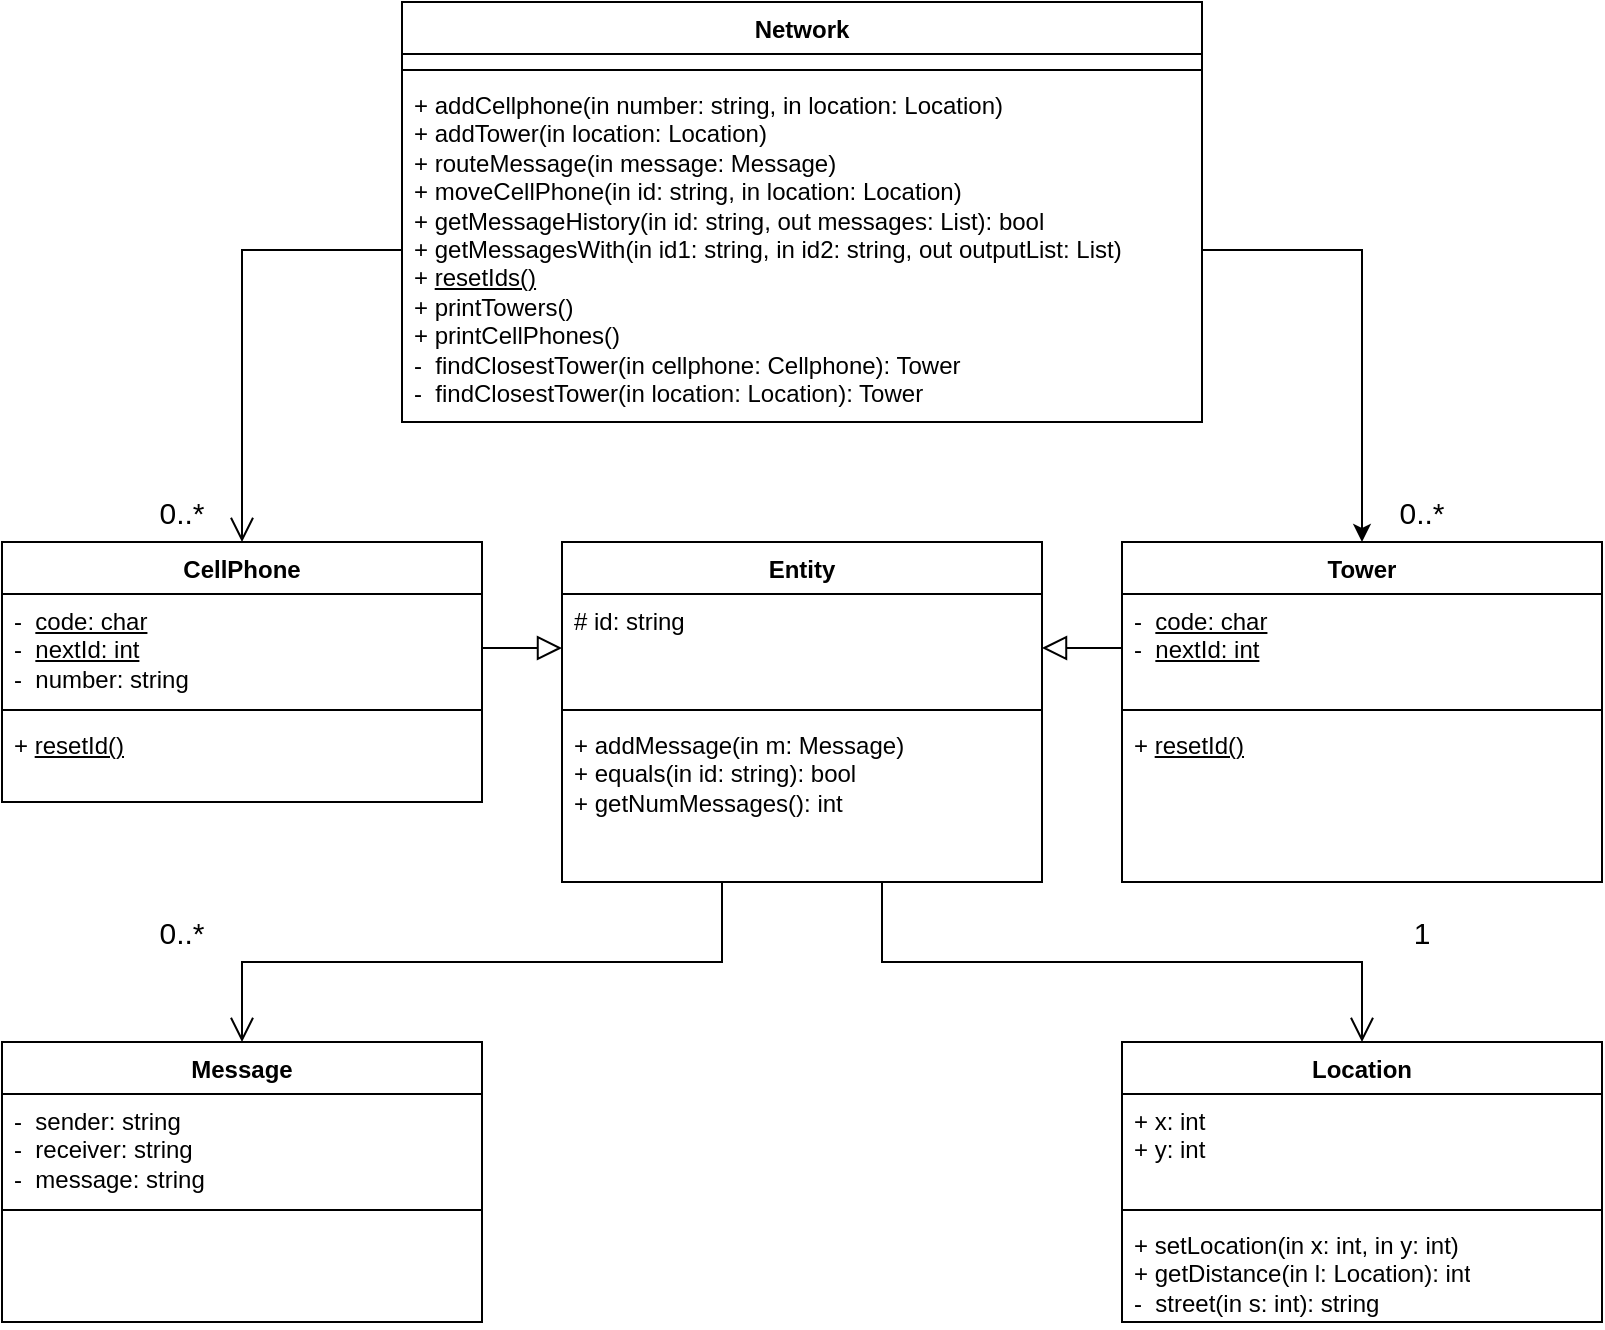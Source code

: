 <mxfile version="22.1.2" type="github">
  <diagram id="C5RBs43oDa-KdzZeNtuy" name="Page-1">
    <mxGraphModel dx="1050" dy="624" grid="1" gridSize="10" guides="1" tooltips="1" connect="1" arrows="1" fold="1" page="1" pageScale="1" pageWidth="850" pageHeight="1100" math="0" shadow="0">
      <root>
        <mxCell id="WIyWlLk6GJQsqaUBKTNV-0" />
        <mxCell id="WIyWlLk6GJQsqaUBKTNV-1" parent="WIyWlLk6GJQsqaUBKTNV-0" />
        <mxCell id="0oTE2nUID6lhTaBn_6L_-1" value="Network" style="swimlane;fontStyle=1;align=center;verticalAlign=top;childLayout=stackLayout;horizontal=1;startSize=26;horizontalStack=0;resizeParent=1;resizeParentMax=0;resizeLast=0;collapsible=1;marginBottom=0;whiteSpace=wrap;html=1;" parent="WIyWlLk6GJQsqaUBKTNV-1" vertex="1">
          <mxGeometry x="200" width="400" height="210" as="geometry" />
        </mxCell>
        <mxCell id="0oTE2nUID6lhTaBn_6L_-2" value="&lt;div&gt;&lt;br&gt;&lt;/div&gt;" style="text;strokeColor=none;fillColor=none;align=left;verticalAlign=top;spacingLeft=4;spacingRight=4;overflow=hidden;rotatable=0;points=[[0,0.5],[1,0.5]];portConstraint=eastwest;whiteSpace=wrap;html=1;" parent="0oTE2nUID6lhTaBn_6L_-1" vertex="1">
          <mxGeometry y="26" width="400" height="4" as="geometry" />
        </mxCell>
        <mxCell id="0oTE2nUID6lhTaBn_6L_-3" value="" style="line;strokeWidth=1;fillColor=none;align=left;verticalAlign=middle;spacingTop=-1;spacingLeft=3;spacingRight=3;rotatable=0;labelPosition=right;points=[];portConstraint=eastwest;strokeColor=inherit;" parent="0oTE2nUID6lhTaBn_6L_-1" vertex="1">
          <mxGeometry y="30" width="400" height="8" as="geometry" />
        </mxCell>
        <mxCell id="0oTE2nUID6lhTaBn_6L_-4" value="&lt;div&gt;&lt;div style=&quot;border-color: var(--border-color);&quot;&gt;+ addCellphone(in number: string, in location: Location)&lt;br style=&quot;border-color: var(--border-color);&quot;&gt;+ addTower(in location: Location)&lt;/div&gt;&lt;div style=&quot;border-color: var(--border-color);&quot;&gt;+ routeMessage(in message: Message)&lt;br style=&quot;border-color: var(--border-color);&quot;&gt;&lt;/div&gt;+ moveCellPhone(in id: string, in location: Location)&lt;br style=&quot;border-color: var(--border-color);&quot;&gt;&lt;div style=&quot;border-color: var(--border-color);&quot;&gt;+ getMessageHistory(in id: string, out messages: List): bool&lt;br&gt;&lt;/div&gt;&lt;div style=&quot;border-color: var(--border-color);&quot;&gt;+ getMessagesWith(in id1: string, in id2: string, out outputList: List)&lt;br style=&quot;border-color: var(--border-color);&quot;&gt;+ &lt;u&gt;resetIds()&lt;/u&gt;&lt;br style=&quot;border-color: var(--border-color);&quot;&gt;&lt;/div&gt;&lt;div style=&quot;border-color: var(--border-color);&quot;&gt;+ printTowers()&lt;/div&gt;&lt;div style=&quot;border-color: var(--border-color);&quot;&gt;+ printCellPhones()&lt;br style=&quot;border-color: var(--border-color);&quot;&gt;-&amp;nbsp; findClosestTower(in&amp;nbsp;cellphone: Cellphone): Tower&lt;br style=&quot;border-color: var(--border-color);&quot;&gt;-&amp;nbsp; findClosestTower(in location: Location): Tower&lt;/div&gt;&lt;/div&gt;" style="text;strokeColor=none;fillColor=none;align=left;verticalAlign=top;spacingLeft=4;spacingRight=4;overflow=hidden;rotatable=0;points=[[0,0.5],[1,0.5]];portConstraint=eastwest;whiteSpace=wrap;html=1;" parent="0oTE2nUID6lhTaBn_6L_-1" vertex="1">
          <mxGeometry y="38" width="400" height="172" as="geometry" />
        </mxCell>
        <mxCell id="z44Hdahtrjjeqq5iOIPm-3" value="CellPhone" style="swimlane;fontStyle=1;align=center;verticalAlign=top;childLayout=stackLayout;horizontal=1;startSize=26;horizontalStack=0;resizeParent=1;resizeParentMax=0;resizeLast=0;collapsible=1;marginBottom=0;whiteSpace=wrap;html=1;" parent="WIyWlLk6GJQsqaUBKTNV-1" vertex="1">
          <mxGeometry y="270" width="240" height="130" as="geometry" />
        </mxCell>
        <mxCell id="z44Hdahtrjjeqq5iOIPm-4" value="&lt;div&gt;-&amp;nbsp; &lt;u&gt;code: char&lt;br&gt;&lt;/u&gt;&lt;/div&gt;&lt;div&gt;-&amp;nbsp; &lt;u&gt;nextId: int&lt;/u&gt;&lt;/div&gt;&lt;div&gt;-&amp;nbsp; number: string&lt;br&gt;&lt;/div&gt;" style="text;strokeColor=none;fillColor=none;align=left;verticalAlign=top;spacingLeft=4;spacingRight=4;overflow=hidden;rotatable=0;points=[[0,0.5],[1,0.5]];portConstraint=eastwest;whiteSpace=wrap;html=1;" parent="z44Hdahtrjjeqq5iOIPm-3" vertex="1">
          <mxGeometry y="26" width="240" height="54" as="geometry" />
        </mxCell>
        <mxCell id="z44Hdahtrjjeqq5iOIPm-5" value="" style="line;strokeWidth=1;fillColor=none;align=left;verticalAlign=middle;spacingTop=-1;spacingLeft=3;spacingRight=3;rotatable=0;labelPosition=right;points=[];portConstraint=eastwest;strokeColor=inherit;" parent="z44Hdahtrjjeqq5iOIPm-3" vertex="1">
          <mxGeometry y="80" width="240" height="8" as="geometry" />
        </mxCell>
        <mxCell id="z44Hdahtrjjeqq5iOIPm-6" value="&lt;div&gt;+ &lt;u&gt;resetId()&lt;/u&gt;&lt;/div&gt;" style="text;strokeColor=none;fillColor=none;align=left;verticalAlign=top;spacingLeft=4;spacingRight=4;overflow=hidden;rotatable=0;points=[[0,0.5],[1,0.5]];portConstraint=eastwest;whiteSpace=wrap;html=1;" parent="z44Hdahtrjjeqq5iOIPm-3" vertex="1">
          <mxGeometry y="88" width="240" height="42" as="geometry" />
        </mxCell>
        <mxCell id="z44Hdahtrjjeqq5iOIPm-7" value="Tower" style="swimlane;fontStyle=1;align=center;verticalAlign=top;childLayout=stackLayout;horizontal=1;startSize=26;horizontalStack=0;resizeParent=1;resizeParentMax=0;resizeLast=0;collapsible=1;marginBottom=0;whiteSpace=wrap;html=1;" parent="WIyWlLk6GJQsqaUBKTNV-1" vertex="1">
          <mxGeometry x="560" y="270" width="240" height="170" as="geometry" />
        </mxCell>
        <mxCell id="z44Hdahtrjjeqq5iOIPm-8" value="&lt;div&gt;-&amp;nbsp; &lt;u&gt;code: char&lt;br&gt;&lt;/u&gt;&lt;/div&gt;&lt;div&gt;-&amp;nbsp; &lt;u&gt;nextId: int&lt;/u&gt;&lt;/div&gt;" style="text;strokeColor=none;fillColor=none;align=left;verticalAlign=top;spacingLeft=4;spacingRight=4;overflow=hidden;rotatable=0;points=[[0,0.5],[1,0.5]];portConstraint=eastwest;whiteSpace=wrap;html=1;" parent="z44Hdahtrjjeqq5iOIPm-7" vertex="1">
          <mxGeometry y="26" width="240" height="54" as="geometry" />
        </mxCell>
        <mxCell id="z44Hdahtrjjeqq5iOIPm-9" value="" style="line;strokeWidth=1;fillColor=none;align=left;verticalAlign=middle;spacingTop=-1;spacingLeft=3;spacingRight=3;rotatable=0;labelPosition=right;points=[];portConstraint=eastwest;strokeColor=inherit;" parent="z44Hdahtrjjeqq5iOIPm-7" vertex="1">
          <mxGeometry y="80" width="240" height="8" as="geometry" />
        </mxCell>
        <mxCell id="z44Hdahtrjjeqq5iOIPm-10" value="&lt;div&gt;+ &lt;u&gt;resetId()&lt;/u&gt;&lt;/div&gt;" style="text;strokeColor=none;fillColor=none;align=left;verticalAlign=top;spacingLeft=4;spacingRight=4;overflow=hidden;rotatable=0;points=[[0,0.5],[1,0.5]];portConstraint=eastwest;whiteSpace=wrap;html=1;" parent="z44Hdahtrjjeqq5iOIPm-7" vertex="1">
          <mxGeometry y="88" width="240" height="82" as="geometry" />
        </mxCell>
        <mxCell id="z44Hdahtrjjeqq5iOIPm-29" value="" style="edgeStyle=orthogonalEdgeStyle;rounded=0;orthogonalLoop=1;jettySize=auto;html=1;entryX=0.5;entryY=0;entryDx=0;entryDy=0;endArrow=open;endFill=0;endSize=10;" parent="WIyWlLk6GJQsqaUBKTNV-1" target="z44Hdahtrjjeqq5iOIPm-25" edge="1">
          <mxGeometry relative="1" as="geometry">
            <Array as="points">
              <mxPoint x="360" y="480" />
              <mxPoint x="120" y="480" />
            </Array>
            <mxPoint x="360" y="440" as="sourcePoint" />
            <mxPoint x="120" y="480" as="targetPoint" />
          </mxGeometry>
        </mxCell>
        <mxCell id="z44Hdahtrjjeqq5iOIPm-11" value="Entity" style="swimlane;fontStyle=1;align=center;verticalAlign=top;childLayout=stackLayout;horizontal=1;startSize=26;horizontalStack=0;resizeParent=1;resizeParentMax=0;resizeLast=0;collapsible=1;marginBottom=0;whiteSpace=wrap;html=1;" parent="WIyWlLk6GJQsqaUBKTNV-1" vertex="1">
          <mxGeometry x="280" y="270" width="240" height="170" as="geometry" />
        </mxCell>
        <mxCell id="z44Hdahtrjjeqq5iOIPm-12" value="# id: string" style="text;strokeColor=none;fillColor=none;align=left;verticalAlign=top;spacingLeft=4;spacingRight=4;overflow=hidden;rotatable=0;points=[[0,0.5],[1,0.5]];portConstraint=eastwest;whiteSpace=wrap;html=1;" parent="z44Hdahtrjjeqq5iOIPm-11" vertex="1">
          <mxGeometry y="26" width="240" height="54" as="geometry" />
        </mxCell>
        <mxCell id="z44Hdahtrjjeqq5iOIPm-13" value="" style="line;strokeWidth=1;fillColor=none;align=left;verticalAlign=middle;spacingTop=-1;spacingLeft=3;spacingRight=3;rotatable=0;labelPosition=right;points=[];portConstraint=eastwest;strokeColor=inherit;" parent="z44Hdahtrjjeqq5iOIPm-11" vertex="1">
          <mxGeometry y="80" width="240" height="8" as="geometry" />
        </mxCell>
        <mxCell id="z44Hdahtrjjeqq5iOIPm-14" value="+ addMessage(in m: Message)&lt;br&gt;&lt;div&gt;+&amp;nbsp;equals(in id: string): bool&lt;/div&gt;&lt;div&gt;+ getNumMessages(): int&lt;br&gt;&lt;/div&gt;" style="text;strokeColor=none;fillColor=none;align=left;verticalAlign=top;spacingLeft=4;spacingRight=4;overflow=hidden;rotatable=0;points=[[0,0.5],[1,0.5]];portConstraint=eastwest;whiteSpace=wrap;html=1;" parent="z44Hdahtrjjeqq5iOIPm-11" vertex="1">
          <mxGeometry y="88" width="240" height="82" as="geometry" />
        </mxCell>
        <mxCell id="z44Hdahtrjjeqq5iOIPm-20" value="&lt;font style=&quot;font-size: 15px;&quot;&gt;0..*&lt;/font&gt;" style="text;html=1;strokeColor=none;fillColor=none;align=center;verticalAlign=middle;whiteSpace=wrap;rounded=0;" parent="WIyWlLk6GJQsqaUBKTNV-1" vertex="1">
          <mxGeometry x="60" y="240" width="60" height="30" as="geometry" />
        </mxCell>
        <mxCell id="z44Hdahtrjjeqq5iOIPm-25" value="Message" style="swimlane;fontStyle=1;align=center;verticalAlign=top;childLayout=stackLayout;horizontal=1;startSize=26;horizontalStack=0;resizeParent=1;resizeParentMax=0;resizeLast=0;collapsible=1;marginBottom=0;whiteSpace=wrap;html=1;" parent="WIyWlLk6GJQsqaUBKTNV-1" vertex="1">
          <mxGeometry y="520" width="240" height="140" as="geometry" />
        </mxCell>
        <mxCell id="z44Hdahtrjjeqq5iOIPm-26" value="-&amp;nbsp; sender: string&lt;br&gt;-&amp;nbsp; receiver: string&lt;br&gt;-&amp;nbsp; message: string" style="text;strokeColor=none;fillColor=none;align=left;verticalAlign=top;spacingLeft=4;spacingRight=4;overflow=hidden;rotatable=0;points=[[0,0.5],[1,0.5]];portConstraint=eastwest;whiteSpace=wrap;html=1;" parent="z44Hdahtrjjeqq5iOIPm-25" vertex="1">
          <mxGeometry y="26" width="240" height="54" as="geometry" />
        </mxCell>
        <mxCell id="z44Hdahtrjjeqq5iOIPm-27" value="" style="line;strokeWidth=1;fillColor=none;align=left;verticalAlign=middle;spacingTop=-1;spacingLeft=3;spacingRight=3;rotatable=0;labelPosition=right;points=[];portConstraint=eastwest;strokeColor=inherit;" parent="z44Hdahtrjjeqq5iOIPm-25" vertex="1">
          <mxGeometry y="80" width="240" height="8" as="geometry" />
        </mxCell>
        <mxCell id="z44Hdahtrjjeqq5iOIPm-28" value="&lt;div&gt;&lt;br&gt;&lt;/div&gt;&lt;div&gt;&lt;br&gt;&lt;/div&gt;&lt;div&gt;&lt;br&gt;&lt;/div&gt;" style="text;strokeColor=none;fillColor=none;align=left;verticalAlign=top;spacingLeft=4;spacingRight=4;overflow=hidden;rotatable=0;points=[[0,0.5],[1,0.5]];portConstraint=eastwest;whiteSpace=wrap;html=1;" parent="z44Hdahtrjjeqq5iOIPm-25" vertex="1">
          <mxGeometry y="88" width="240" height="52" as="geometry" />
        </mxCell>
        <mxCell id="z44Hdahtrjjeqq5iOIPm-37" value="&lt;font style=&quot;font-size: 15px;&quot;&gt;0..*&lt;/font&gt;" style="text;html=1;strokeColor=none;fillColor=none;align=center;verticalAlign=middle;whiteSpace=wrap;rounded=0;" parent="WIyWlLk6GJQsqaUBKTNV-1" vertex="1">
          <mxGeometry x="680" y="240" width="60" height="30" as="geometry" />
        </mxCell>
        <mxCell id="z44Hdahtrjjeqq5iOIPm-38" value="&lt;font style=&quot;font-size: 15px;&quot;&gt;0..*&lt;/font&gt;" style="text;html=1;strokeColor=none;fillColor=none;align=center;verticalAlign=middle;whiteSpace=wrap;rounded=0;" parent="WIyWlLk6GJQsqaUBKTNV-1" vertex="1">
          <mxGeometry x="60" y="450" width="60" height="30" as="geometry" />
        </mxCell>
        <mxCell id="O4lFAnB1TVO2TF_nmuDd-0" value="" style="endArrow=block;html=1;rounded=0;exitX=0;exitY=0.5;exitDx=0;exitDy=0;entryX=1;entryY=0.5;entryDx=0;entryDy=0;endFill=0;endSize=10;" parent="WIyWlLk6GJQsqaUBKTNV-1" source="z44Hdahtrjjeqq5iOIPm-8" target="z44Hdahtrjjeqq5iOIPm-12" edge="1">
          <mxGeometry width="50" height="50" relative="1" as="geometry">
            <mxPoint x="510" y="370" as="sourcePoint" />
            <mxPoint x="560" y="320" as="targetPoint" />
          </mxGeometry>
        </mxCell>
        <mxCell id="O4lFAnB1TVO2TF_nmuDd-1" value="" style="endArrow=block;html=1;rounded=0;exitX=1;exitY=0.5;exitDx=0;exitDy=0;entryX=0;entryY=0.5;entryDx=0;entryDy=0;endFill=0;endSize=10;" parent="WIyWlLk6GJQsqaUBKTNV-1" source="z44Hdahtrjjeqq5iOIPm-4" target="z44Hdahtrjjeqq5iOIPm-12" edge="1">
          <mxGeometry width="50" height="50" relative="1" as="geometry">
            <mxPoint x="570" y="333" as="sourcePoint" />
            <mxPoint x="510" y="333" as="targetPoint" />
          </mxGeometry>
        </mxCell>
        <mxCell id="O4lFAnB1TVO2TF_nmuDd-2" value="" style="edgeStyle=orthogonalEdgeStyle;rounded=0;orthogonalLoop=1;jettySize=auto;html=1;endArrow=open;endFill=0;endSize=10;" parent="WIyWlLk6GJQsqaUBKTNV-1" edge="1">
          <mxGeometry relative="1" as="geometry">
            <Array as="points">
              <mxPoint x="440" y="480" />
              <mxPoint x="680" y="480" />
              <mxPoint x="680" y="520" />
            </Array>
            <mxPoint x="440" y="440" as="sourcePoint" />
            <mxPoint x="680" y="520" as="targetPoint" />
          </mxGeometry>
        </mxCell>
        <mxCell id="O4lFAnB1TVO2TF_nmuDd-3" value="Location" style="swimlane;fontStyle=1;align=center;verticalAlign=top;childLayout=stackLayout;horizontal=1;startSize=26;horizontalStack=0;resizeParent=1;resizeParentMax=0;resizeLast=0;collapsible=1;marginBottom=0;whiteSpace=wrap;html=1;" parent="WIyWlLk6GJQsqaUBKTNV-1" vertex="1">
          <mxGeometry x="560" y="520" width="240" height="140" as="geometry" />
        </mxCell>
        <mxCell id="O4lFAnB1TVO2TF_nmuDd-4" value="+ x: int&lt;br&gt;+ y: int" style="text;strokeColor=none;fillColor=none;align=left;verticalAlign=top;spacingLeft=4;spacingRight=4;overflow=hidden;rotatable=0;points=[[0,0.5],[1,0.5]];portConstraint=eastwest;whiteSpace=wrap;html=1;" parent="O4lFAnB1TVO2TF_nmuDd-3" vertex="1">
          <mxGeometry y="26" width="240" height="54" as="geometry" />
        </mxCell>
        <mxCell id="O4lFAnB1TVO2TF_nmuDd-5" value="" style="line;strokeWidth=1;fillColor=none;align=left;verticalAlign=middle;spacingTop=-1;spacingLeft=3;spacingRight=3;rotatable=0;labelPosition=right;points=[];portConstraint=eastwest;strokeColor=inherit;" parent="O4lFAnB1TVO2TF_nmuDd-3" vertex="1">
          <mxGeometry y="80" width="240" height="8" as="geometry" />
        </mxCell>
        <mxCell id="O4lFAnB1TVO2TF_nmuDd-6" value="+ setLocation(in x: int, in y: int)&lt;div&gt;+ getDistance(in l: Location): int&lt;/div&gt;&lt;div&gt;-&amp;nbsp; street(in s: int): string&lt;br&gt;&lt;/div&gt;" style="text;strokeColor=none;fillColor=none;align=left;verticalAlign=top;spacingLeft=4;spacingRight=4;overflow=hidden;rotatable=0;points=[[0,0.5],[1,0.5]];portConstraint=eastwest;whiteSpace=wrap;html=1;" parent="O4lFAnB1TVO2TF_nmuDd-3" vertex="1">
          <mxGeometry y="88" width="240" height="52" as="geometry" />
        </mxCell>
        <mxCell id="O4lFAnB1TVO2TF_nmuDd-7" value="&lt;font style=&quot;font-size: 15px;&quot;&gt;1&lt;/font&gt;" style="text;html=1;strokeColor=none;fillColor=none;align=center;verticalAlign=middle;whiteSpace=wrap;rounded=0;" parent="WIyWlLk6GJQsqaUBKTNV-1" vertex="1">
          <mxGeometry x="680" y="450" width="60" height="30" as="geometry" />
        </mxCell>
        <mxCell id="KoOSAPbPaTdt0TtMnPyq-1" style="edgeStyle=orthogonalEdgeStyle;rounded=0;orthogonalLoop=1;jettySize=auto;html=1;endArrow=open;endFill=0;endSize=10;startSize=10;" parent="WIyWlLk6GJQsqaUBKTNV-1" source="0oTE2nUID6lhTaBn_6L_-4" target="z44Hdahtrjjeqq5iOIPm-3" edge="1">
          <mxGeometry relative="1" as="geometry" />
        </mxCell>
        <mxCell id="KoOSAPbPaTdt0TtMnPyq-2" style="edgeStyle=orthogonalEdgeStyle;rounded=0;orthogonalLoop=1;jettySize=auto;html=1;entryX=0.5;entryY=0;entryDx=0;entryDy=0;" parent="WIyWlLk6GJQsqaUBKTNV-1" source="0oTE2nUID6lhTaBn_6L_-4" target="z44Hdahtrjjeqq5iOIPm-7" edge="1">
          <mxGeometry relative="1" as="geometry" />
        </mxCell>
      </root>
    </mxGraphModel>
  </diagram>
</mxfile>
